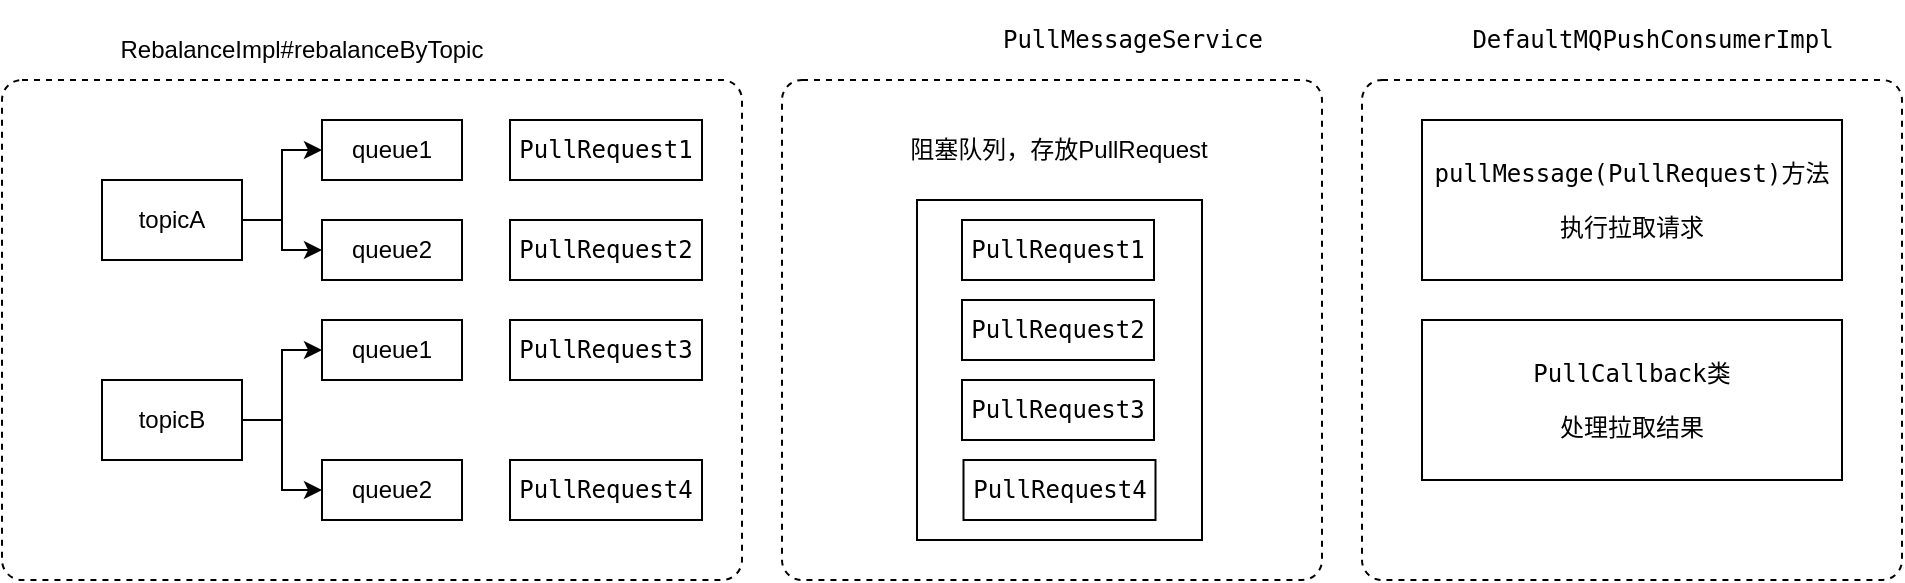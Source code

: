 <mxfile version="15.7.3" type="github">
  <diagram id="2tU0TM2oi-BF1VvAEsz0" name="Page-1">
    <mxGraphModel dx="946" dy="536" grid="1" gridSize="10" guides="1" tooltips="1" connect="1" arrows="1" fold="1" page="1" pageScale="1" pageWidth="827" pageHeight="1169" math="0" shadow="0">
      <root>
        <mxCell id="0" />
        <mxCell id="1" parent="0" />
        <mxCell id="yr4FHtApJgTNxW3L6D0K-2" value="RebalanceImpl#rebalanceByTopic" style="text;html=1;strokeColor=none;fillColor=none;align=center;verticalAlign=middle;whiteSpace=wrap;rounded=0;" vertex="1" parent="1">
          <mxGeometry x="130" y="70" width="220" height="30" as="geometry" />
        </mxCell>
        <mxCell id="yr4FHtApJgTNxW3L6D0K-3" value="" style="html=1;align=center;verticalAlign=top;rounded=1;absoluteArcSize=1;arcSize=20;dashed=1;" vertex="1" parent="1">
          <mxGeometry x="90" y="100" width="370" height="250" as="geometry" />
        </mxCell>
        <mxCell id="yr4FHtApJgTNxW3L6D0K-15" style="edgeStyle=orthogonalEdgeStyle;rounded=0;orthogonalLoop=1;jettySize=auto;html=1;exitX=1;exitY=0.5;exitDx=0;exitDy=0;" edge="1" parent="1" source="yr4FHtApJgTNxW3L6D0K-4" target="yr4FHtApJgTNxW3L6D0K-6">
          <mxGeometry relative="1" as="geometry" />
        </mxCell>
        <mxCell id="yr4FHtApJgTNxW3L6D0K-16" style="edgeStyle=orthogonalEdgeStyle;rounded=0;orthogonalLoop=1;jettySize=auto;html=1;exitX=1;exitY=0.5;exitDx=0;exitDy=0;entryX=0;entryY=0.5;entryDx=0;entryDy=0;" edge="1" parent="1" source="yr4FHtApJgTNxW3L6D0K-4" target="yr4FHtApJgTNxW3L6D0K-7">
          <mxGeometry relative="1" as="geometry" />
        </mxCell>
        <mxCell id="yr4FHtApJgTNxW3L6D0K-4" value="topicA" style="rounded=0;whiteSpace=wrap;html=1;" vertex="1" parent="1">
          <mxGeometry x="140" y="150" width="70" height="40" as="geometry" />
        </mxCell>
        <mxCell id="yr4FHtApJgTNxW3L6D0K-18" style="edgeStyle=orthogonalEdgeStyle;rounded=0;orthogonalLoop=1;jettySize=auto;html=1;exitX=1;exitY=0.5;exitDx=0;exitDy=0;entryX=0;entryY=0.5;entryDx=0;entryDy=0;" edge="1" parent="1" source="yr4FHtApJgTNxW3L6D0K-5" target="yr4FHtApJgTNxW3L6D0K-8">
          <mxGeometry relative="1" as="geometry" />
        </mxCell>
        <mxCell id="yr4FHtApJgTNxW3L6D0K-19" style="edgeStyle=orthogonalEdgeStyle;rounded=0;orthogonalLoop=1;jettySize=auto;html=1;exitX=1;exitY=0.5;exitDx=0;exitDy=0;entryX=0;entryY=0.5;entryDx=0;entryDy=0;" edge="1" parent="1" source="yr4FHtApJgTNxW3L6D0K-5" target="yr4FHtApJgTNxW3L6D0K-9">
          <mxGeometry relative="1" as="geometry" />
        </mxCell>
        <mxCell id="yr4FHtApJgTNxW3L6D0K-5" value="topicB" style="rounded=0;whiteSpace=wrap;html=1;" vertex="1" parent="1">
          <mxGeometry x="140" y="250" width="70" height="40" as="geometry" />
        </mxCell>
        <mxCell id="yr4FHtApJgTNxW3L6D0K-6" value="queue1" style="rounded=0;whiteSpace=wrap;html=1;" vertex="1" parent="1">
          <mxGeometry x="250" y="120" width="70" height="30" as="geometry" />
        </mxCell>
        <mxCell id="yr4FHtApJgTNxW3L6D0K-7" value="queue2" style="rounded=0;whiteSpace=wrap;html=1;" vertex="1" parent="1">
          <mxGeometry x="250" y="170" width="70" height="30" as="geometry" />
        </mxCell>
        <mxCell id="yr4FHtApJgTNxW3L6D0K-8" value="queue1" style="rounded=0;whiteSpace=wrap;html=1;" vertex="1" parent="1">
          <mxGeometry x="250" y="220" width="70" height="30" as="geometry" />
        </mxCell>
        <mxCell id="yr4FHtApJgTNxW3L6D0K-9" value="queue2" style="rounded=0;whiteSpace=wrap;html=1;" vertex="1" parent="1">
          <mxGeometry x="250" y="290" width="70" height="30" as="geometry" />
        </mxCell>
        <mxCell id="yr4FHtApJgTNxW3L6D0K-10" value="" style="html=1;align=center;verticalAlign=top;rounded=1;absoluteArcSize=1;arcSize=20;dashed=1;" vertex="1" parent="1">
          <mxGeometry x="480" y="100" width="270" height="250" as="geometry" />
        </mxCell>
        <mxCell id="yr4FHtApJgTNxW3L6D0K-11" value="&lt;pre&gt;PullMessageService&lt;/pre&gt;" style="text;html=1;align=center;verticalAlign=middle;resizable=0;points=[];autosize=1;strokeColor=none;fillColor=none;" vertex="1" parent="1">
          <mxGeometry x="580" y="60" width="150" height="40" as="geometry" />
        </mxCell>
        <mxCell id="yr4FHtApJgTNxW3L6D0K-12" value="" style="html=1;align=center;verticalAlign=top;rounded=1;absoluteArcSize=1;arcSize=20;dashed=1;" vertex="1" parent="1">
          <mxGeometry x="770" y="100" width="270" height="250" as="geometry" />
        </mxCell>
        <mxCell id="yr4FHtApJgTNxW3L6D0K-13" value="&lt;pre&gt;pullMessage(PullRequest)方法&lt;/pre&gt;&lt;pre&gt;执行拉取请求&lt;/pre&gt;" style="rounded=0;whiteSpace=wrap;html=1;" vertex="1" parent="1">
          <mxGeometry x="800" y="120" width="210" height="80" as="geometry" />
        </mxCell>
        <mxCell id="yr4FHtApJgTNxW3L6D0K-14" value="&lt;pre&gt;&lt;pre&gt;PullCallback类&lt;/pre&gt;&lt;pre&gt;处理拉取结果&lt;/pre&gt;&lt;/pre&gt;" style="rounded=0;whiteSpace=wrap;html=1;" vertex="1" parent="1">
          <mxGeometry x="800" y="220" width="210" height="80" as="geometry" />
        </mxCell>
        <mxCell id="yr4FHtApJgTNxW3L6D0K-20" value="&lt;pre&gt;PullRequest1&lt;/pre&gt;" style="rounded=0;whiteSpace=wrap;html=1;" vertex="1" parent="1">
          <mxGeometry x="344" y="120" width="96" height="30" as="geometry" />
        </mxCell>
        <mxCell id="yr4FHtApJgTNxW3L6D0K-21" value="" style="rounded=0;whiteSpace=wrap;html=1;" vertex="1" parent="1">
          <mxGeometry x="547.5" y="160" width="142.5" height="170" as="geometry" />
        </mxCell>
        <mxCell id="yr4FHtApJgTNxW3L6D0K-22" value="&lt;pre&gt;PullRequest2&lt;/pre&gt;" style="rounded=0;whiteSpace=wrap;html=1;" vertex="1" parent="1">
          <mxGeometry x="344" y="170" width="96" height="30" as="geometry" />
        </mxCell>
        <mxCell id="yr4FHtApJgTNxW3L6D0K-23" value="&lt;pre&gt;PullRequest3&lt;/pre&gt;" style="rounded=0;whiteSpace=wrap;html=1;" vertex="1" parent="1">
          <mxGeometry x="344" y="220" width="96" height="30" as="geometry" />
        </mxCell>
        <mxCell id="yr4FHtApJgTNxW3L6D0K-24" value="&lt;pre&gt;PullRequest4&lt;/pre&gt;" style="rounded=0;whiteSpace=wrap;html=1;" vertex="1" parent="1">
          <mxGeometry x="344" y="290" width="96" height="30" as="geometry" />
        </mxCell>
        <mxCell id="yr4FHtApJgTNxW3L6D0K-25" value="&lt;pre&gt;PullRequest4&lt;/pre&gt;" style="rounded=0;whiteSpace=wrap;html=1;" vertex="1" parent="1">
          <mxGeometry x="570.75" y="290" width="96" height="30" as="geometry" />
        </mxCell>
        <mxCell id="yr4FHtApJgTNxW3L6D0K-26" value="&lt;pre&gt;PullRequest3&lt;/pre&gt;" style="rounded=0;whiteSpace=wrap;html=1;" vertex="1" parent="1">
          <mxGeometry x="570" y="250" width="96" height="30" as="geometry" />
        </mxCell>
        <mxCell id="yr4FHtApJgTNxW3L6D0K-27" value="&lt;pre&gt;PullRequest2&lt;/pre&gt;" style="rounded=0;whiteSpace=wrap;html=1;" vertex="1" parent="1">
          <mxGeometry x="570" y="210" width="96" height="30" as="geometry" />
        </mxCell>
        <mxCell id="yr4FHtApJgTNxW3L6D0K-28" value="&lt;pre&gt;PullRequest1&lt;/pre&gt;" style="rounded=0;whiteSpace=wrap;html=1;" vertex="1" parent="1">
          <mxGeometry x="570" y="170" width="96" height="30" as="geometry" />
        </mxCell>
        <mxCell id="yr4FHtApJgTNxW3L6D0K-29" value="阻塞队列，存放&lt;span&gt;PullRequest&lt;/span&gt;" style="text;html=1;strokeColor=none;fillColor=none;align=center;verticalAlign=middle;whiteSpace=wrap;rounded=0;" vertex="1" parent="1">
          <mxGeometry x="531.25" y="120" width="175" height="30" as="geometry" />
        </mxCell>
        <mxCell id="yr4FHtApJgTNxW3L6D0K-30" value="&lt;pre&gt;&lt;pre&gt;DefaultMQPushConsumerImpl&lt;/pre&gt;&lt;/pre&gt;" style="text;html=1;align=center;verticalAlign=middle;resizable=0;points=[];autosize=1;strokeColor=none;fillColor=none;" vertex="1" parent="1">
          <mxGeometry x="815" y="60" width="200" height="40" as="geometry" />
        </mxCell>
      </root>
    </mxGraphModel>
  </diagram>
</mxfile>
